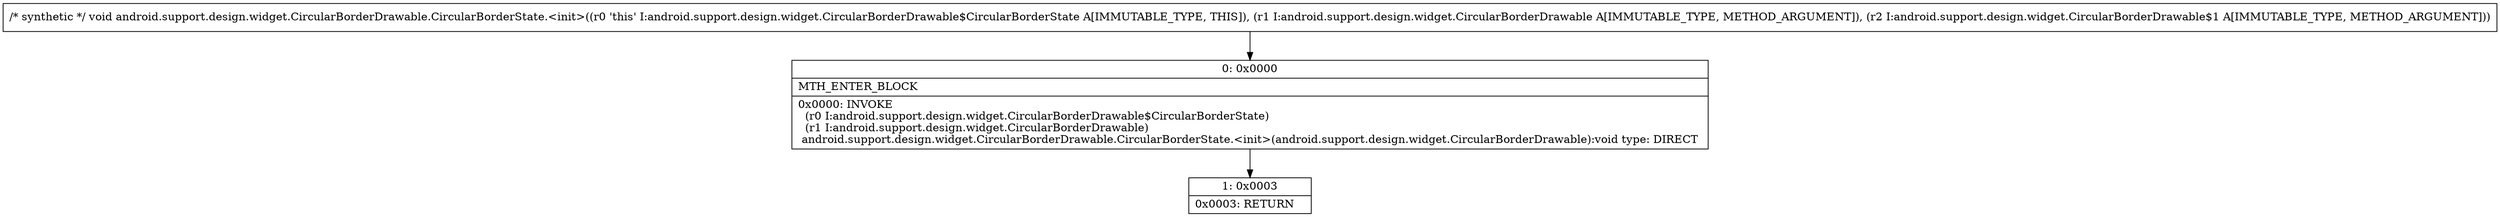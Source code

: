 digraph "CFG forandroid.support.design.widget.CircularBorderDrawable.CircularBorderState.\<init\>(Landroid\/support\/design\/widget\/CircularBorderDrawable;Landroid\/support\/design\/widget\/CircularBorderDrawable$1;)V" {
Node_0 [shape=record,label="{0\:\ 0x0000|MTH_ENTER_BLOCK\l|0x0000: INVOKE  \l  (r0 I:android.support.design.widget.CircularBorderDrawable$CircularBorderState)\l  (r1 I:android.support.design.widget.CircularBorderDrawable)\l android.support.design.widget.CircularBorderDrawable.CircularBorderState.\<init\>(android.support.design.widget.CircularBorderDrawable):void type: DIRECT \l}"];
Node_1 [shape=record,label="{1\:\ 0x0003|0x0003: RETURN   \l}"];
MethodNode[shape=record,label="{\/* synthetic *\/ void android.support.design.widget.CircularBorderDrawable.CircularBorderState.\<init\>((r0 'this' I:android.support.design.widget.CircularBorderDrawable$CircularBorderState A[IMMUTABLE_TYPE, THIS]), (r1 I:android.support.design.widget.CircularBorderDrawable A[IMMUTABLE_TYPE, METHOD_ARGUMENT]), (r2 I:android.support.design.widget.CircularBorderDrawable$1 A[IMMUTABLE_TYPE, METHOD_ARGUMENT])) }"];
MethodNode -> Node_0;
Node_0 -> Node_1;
}

